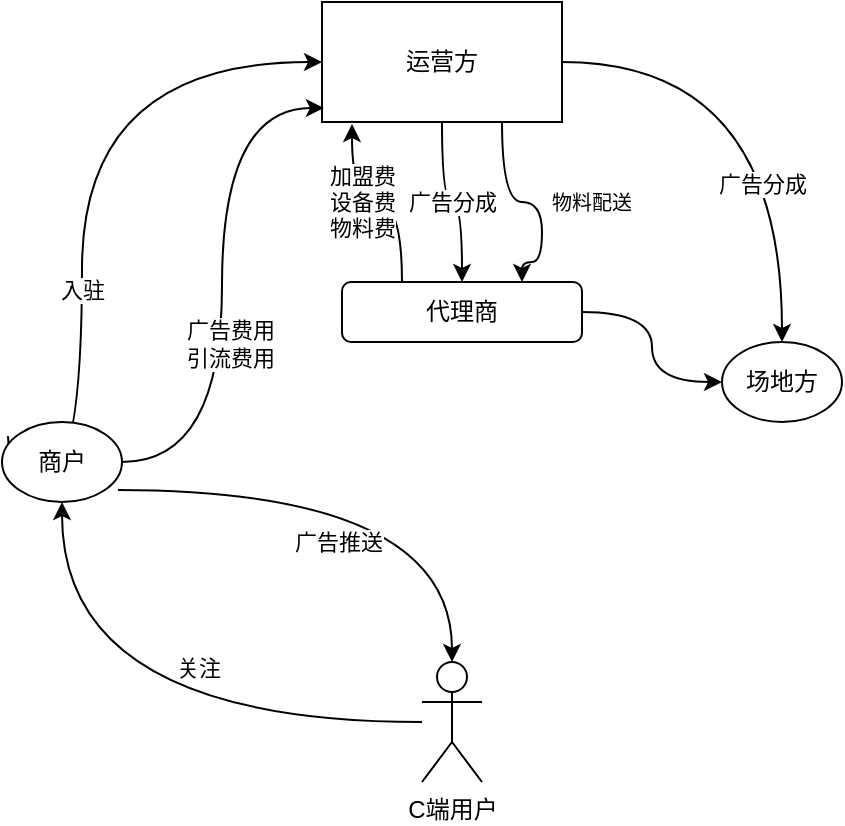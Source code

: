 <mxfile version="13.6.6" type="github"><diagram id="pcvgoUe_BJrR8crckdKE" name="Page-1"><mxGraphModel dx="590" dy="296" grid="1" gridSize="10" guides="1" tooltips="1" connect="1" arrows="1" fold="1" page="1" pageScale="1" pageWidth="827" pageHeight="1169" math="0" shadow="0"><root><mxCell id="0"/><mxCell id="1" parent="0"/><mxCell id="5V_jZz7jHFzVEzwpWYvN-10" style="edgeStyle=orthogonalEdgeStyle;curved=1;rounded=0;orthogonalLoop=1;jettySize=auto;html=1;entryX=0.5;entryY=0;entryDx=0;entryDy=0;" edge="1" parent="1" source="5V_jZz7jHFzVEzwpWYvN-2" target="5V_jZz7jHFzVEzwpWYvN-5"><mxGeometry relative="1" as="geometry"/></mxCell><mxCell id="5V_jZz7jHFzVEzwpWYvN-16" value="广告分成" style="edgeLabel;html=1;align=center;verticalAlign=middle;resizable=0;points=[];" vertex="1" connectable="0" parent="5V_jZz7jHFzVEzwpWYvN-10"><mxGeometry x="-0.364" y="5" relative="1" as="geometry"><mxPoint y="11" as="offset"/></mxGeometry></mxCell><mxCell id="5V_jZz7jHFzVEzwpWYvN-17" style="edgeStyle=orthogonalEdgeStyle;curved=1;rounded=0;orthogonalLoop=1;jettySize=auto;html=1;exitX=1;exitY=0.5;exitDx=0;exitDy=0;entryX=0.5;entryY=0;entryDx=0;entryDy=0;" edge="1" parent="1" source="5V_jZz7jHFzVEzwpWYvN-2" target="5V_jZz7jHFzVEzwpWYvN-7"><mxGeometry relative="1" as="geometry"/></mxCell><mxCell id="5V_jZz7jHFzVEzwpWYvN-18" value="广告分成" style="edgeLabel;html=1;align=center;verticalAlign=middle;resizable=0;points=[];" vertex="1" connectable="0" parent="5V_jZz7jHFzVEzwpWYvN-17"><mxGeometry x="0.365" y="-10" relative="1" as="geometry"><mxPoint as="offset"/></mxGeometry></mxCell><mxCell id="5V_jZz7jHFzVEzwpWYvN-26" style="edgeStyle=orthogonalEdgeStyle;curved=1;rounded=0;orthogonalLoop=1;jettySize=auto;html=1;exitX=0.75;exitY=1;exitDx=0;exitDy=0;entryX=0.75;entryY=0;entryDx=0;entryDy=0;" edge="1" parent="1" source="5V_jZz7jHFzVEzwpWYvN-2" target="5V_jZz7jHFzVEzwpWYvN-5"><mxGeometry relative="1" as="geometry"><Array as="points"><mxPoint x="360" y="150"/><mxPoint x="380" y="150"/><mxPoint x="380" y="180"/><mxPoint x="370" y="180"/></Array></mxGeometry></mxCell><mxCell id="5V_jZz7jHFzVEzwpWYvN-2" value="运营方" style="rounded=0;whiteSpace=wrap;html=1;" vertex="1" parent="1"><mxGeometry x="270" y="50" width="120" height="60" as="geometry"/></mxCell><mxCell id="5V_jZz7jHFzVEzwpWYvN-13" style="edgeStyle=orthogonalEdgeStyle;curved=1;rounded=0;orthogonalLoop=1;jettySize=auto;html=1;entryX=0;entryY=0.5;entryDx=0;entryDy=0;exitX=0.05;exitY=0.175;exitDx=0;exitDy=0;exitPerimeter=0;" edge="1" parent="1" source="5V_jZz7jHFzVEzwpWYvN-4" target="5V_jZz7jHFzVEzwpWYvN-2"><mxGeometry relative="1" as="geometry"><Array as="points"><mxPoint x="150" y="287"/><mxPoint x="150" y="80"/></Array></mxGeometry></mxCell><mxCell id="5V_jZz7jHFzVEzwpWYvN-19" value="入驻" style="edgeLabel;html=1;align=center;verticalAlign=middle;resizable=0;points=[];" vertex="1" connectable="0" parent="5V_jZz7jHFzVEzwpWYvN-13"><mxGeometry x="-0.033" y="-5" relative="1" as="geometry"><mxPoint x="-5" y="35" as="offset"/></mxGeometry></mxCell><mxCell id="5V_jZz7jHFzVEzwpWYvN-20" style="edgeStyle=orthogonalEdgeStyle;curved=1;rounded=0;orthogonalLoop=1;jettySize=auto;html=1;entryX=0.5;entryY=0;entryDx=0;entryDy=0;entryPerimeter=0;exitX=0.967;exitY=0.85;exitDx=0;exitDy=0;exitPerimeter=0;" edge="1" parent="1" source="5V_jZz7jHFzVEzwpWYvN-4" target="5V_jZz7jHFzVEzwpWYvN-8"><mxGeometry relative="1" as="geometry"/></mxCell><mxCell id="5V_jZz7jHFzVEzwpWYvN-21" value="广告推送" style="edgeLabel;html=1;align=center;verticalAlign=middle;resizable=0;points=[];" vertex="1" connectable="0" parent="5V_jZz7jHFzVEzwpWYvN-20"><mxGeometry x="-0.203" y="-16" relative="1" as="geometry"><mxPoint x="8.98" y="10" as="offset"/></mxGeometry></mxCell><mxCell id="5V_jZz7jHFzVEzwpWYvN-23" style="edgeStyle=orthogonalEdgeStyle;curved=1;rounded=0;orthogonalLoop=1;jettySize=auto;html=1;entryX=0.008;entryY=0.883;entryDx=0;entryDy=0;entryPerimeter=0;" edge="1" parent="1" source="5V_jZz7jHFzVEzwpWYvN-4" target="5V_jZz7jHFzVEzwpWYvN-2"><mxGeometry relative="1" as="geometry"/></mxCell><mxCell id="5V_jZz7jHFzVEzwpWYvN-24" value="&lt;div&gt;广告费用&lt;/div&gt;&lt;div&gt;引流费用&lt;br&gt;&lt;/div&gt;" style="edgeLabel;html=1;align=center;verticalAlign=middle;resizable=0;points=[];" vertex="1" connectable="0" parent="5V_jZz7jHFzVEzwpWYvN-23"><mxGeometry x="-0.029" y="-4" relative="1" as="geometry"><mxPoint y="26" as="offset"/></mxGeometry></mxCell><mxCell id="5V_jZz7jHFzVEzwpWYvN-4" value="商户" style="ellipse;whiteSpace=wrap;html=1;" vertex="1" parent="1"><mxGeometry x="110" y="260" width="60" height="40" as="geometry"/></mxCell><mxCell id="5V_jZz7jHFzVEzwpWYvN-12" style="edgeStyle=orthogonalEdgeStyle;curved=1;rounded=0;orthogonalLoop=1;jettySize=auto;html=1;exitX=0.25;exitY=0;exitDx=0;exitDy=0;entryX=0.125;entryY=1.017;entryDx=0;entryDy=0;entryPerimeter=0;" edge="1" parent="1" source="5V_jZz7jHFzVEzwpWYvN-5" target="5V_jZz7jHFzVEzwpWYvN-2"><mxGeometry relative="1" as="geometry"/></mxCell><mxCell id="5V_jZz7jHFzVEzwpWYvN-15" value="&lt;div&gt;加盟费&lt;/div&gt;&lt;div&gt;设备费&lt;/div&gt;&lt;div&gt;物料费&lt;br&gt;&lt;/div&gt;" style="edgeLabel;html=1;align=center;verticalAlign=middle;resizable=0;points=[];" vertex="1" connectable="0" parent="5V_jZz7jHFzVEzwpWYvN-12"><mxGeometry x="-0.305" y="4" relative="1" as="geometry"><mxPoint x="-16" y="-4" as="offset"/></mxGeometry></mxCell><mxCell id="5V_jZz7jHFzVEzwpWYvN-22" style="edgeStyle=orthogonalEdgeStyle;curved=1;rounded=0;orthogonalLoop=1;jettySize=auto;html=1;entryX=0;entryY=0.5;entryDx=0;entryDy=0;" edge="1" parent="1" source="5V_jZz7jHFzVEzwpWYvN-5" target="5V_jZz7jHFzVEzwpWYvN-7"><mxGeometry relative="1" as="geometry"/></mxCell><mxCell id="5V_jZz7jHFzVEzwpWYvN-5" value="代理商" style="rounded=1;whiteSpace=wrap;html=1;" vertex="1" parent="1"><mxGeometry x="280" y="190" width="120" height="30" as="geometry"/></mxCell><mxCell id="5V_jZz7jHFzVEzwpWYvN-7" value="场地方" style="ellipse;whiteSpace=wrap;html=1;" vertex="1" parent="1"><mxGeometry x="470" y="220" width="60" height="40" as="geometry"/></mxCell><mxCell id="5V_jZz7jHFzVEzwpWYvN-9" style="edgeStyle=orthogonalEdgeStyle;rounded=0;orthogonalLoop=1;jettySize=auto;html=1;entryX=0.5;entryY=1;entryDx=0;entryDy=0;curved=1;" edge="1" parent="1" source="5V_jZz7jHFzVEzwpWYvN-8" target="5V_jZz7jHFzVEzwpWYvN-4"><mxGeometry relative="1" as="geometry"/></mxCell><mxCell id="5V_jZz7jHFzVEzwpWYvN-25" value="关注" style="edgeLabel;html=1;align=center;verticalAlign=middle;resizable=0;points=[];" vertex="1" connectable="0" parent="5V_jZz7jHFzVEzwpWYvN-9"><mxGeometry x="-0.224" y="-27" relative="1" as="geometry"><mxPoint as="offset"/></mxGeometry></mxCell><mxCell id="5V_jZz7jHFzVEzwpWYvN-8" value="C端用户" style="shape=umlActor;verticalLabelPosition=bottom;verticalAlign=top;html=1;outlineConnect=0;" vertex="1" parent="1"><mxGeometry x="320" y="380" width="30" height="60" as="geometry"/></mxCell><mxCell id="5V_jZz7jHFzVEzwpWYvN-27" value="物料配送" style="text;html=1;strokeColor=none;fillColor=none;align=center;verticalAlign=middle;whiteSpace=wrap;rounded=0;fontSize=10;" vertex="1" parent="1"><mxGeometry x="380" y="140" width="50" height="20" as="geometry"/></mxCell></root></mxGraphModel></diagram></mxfile>